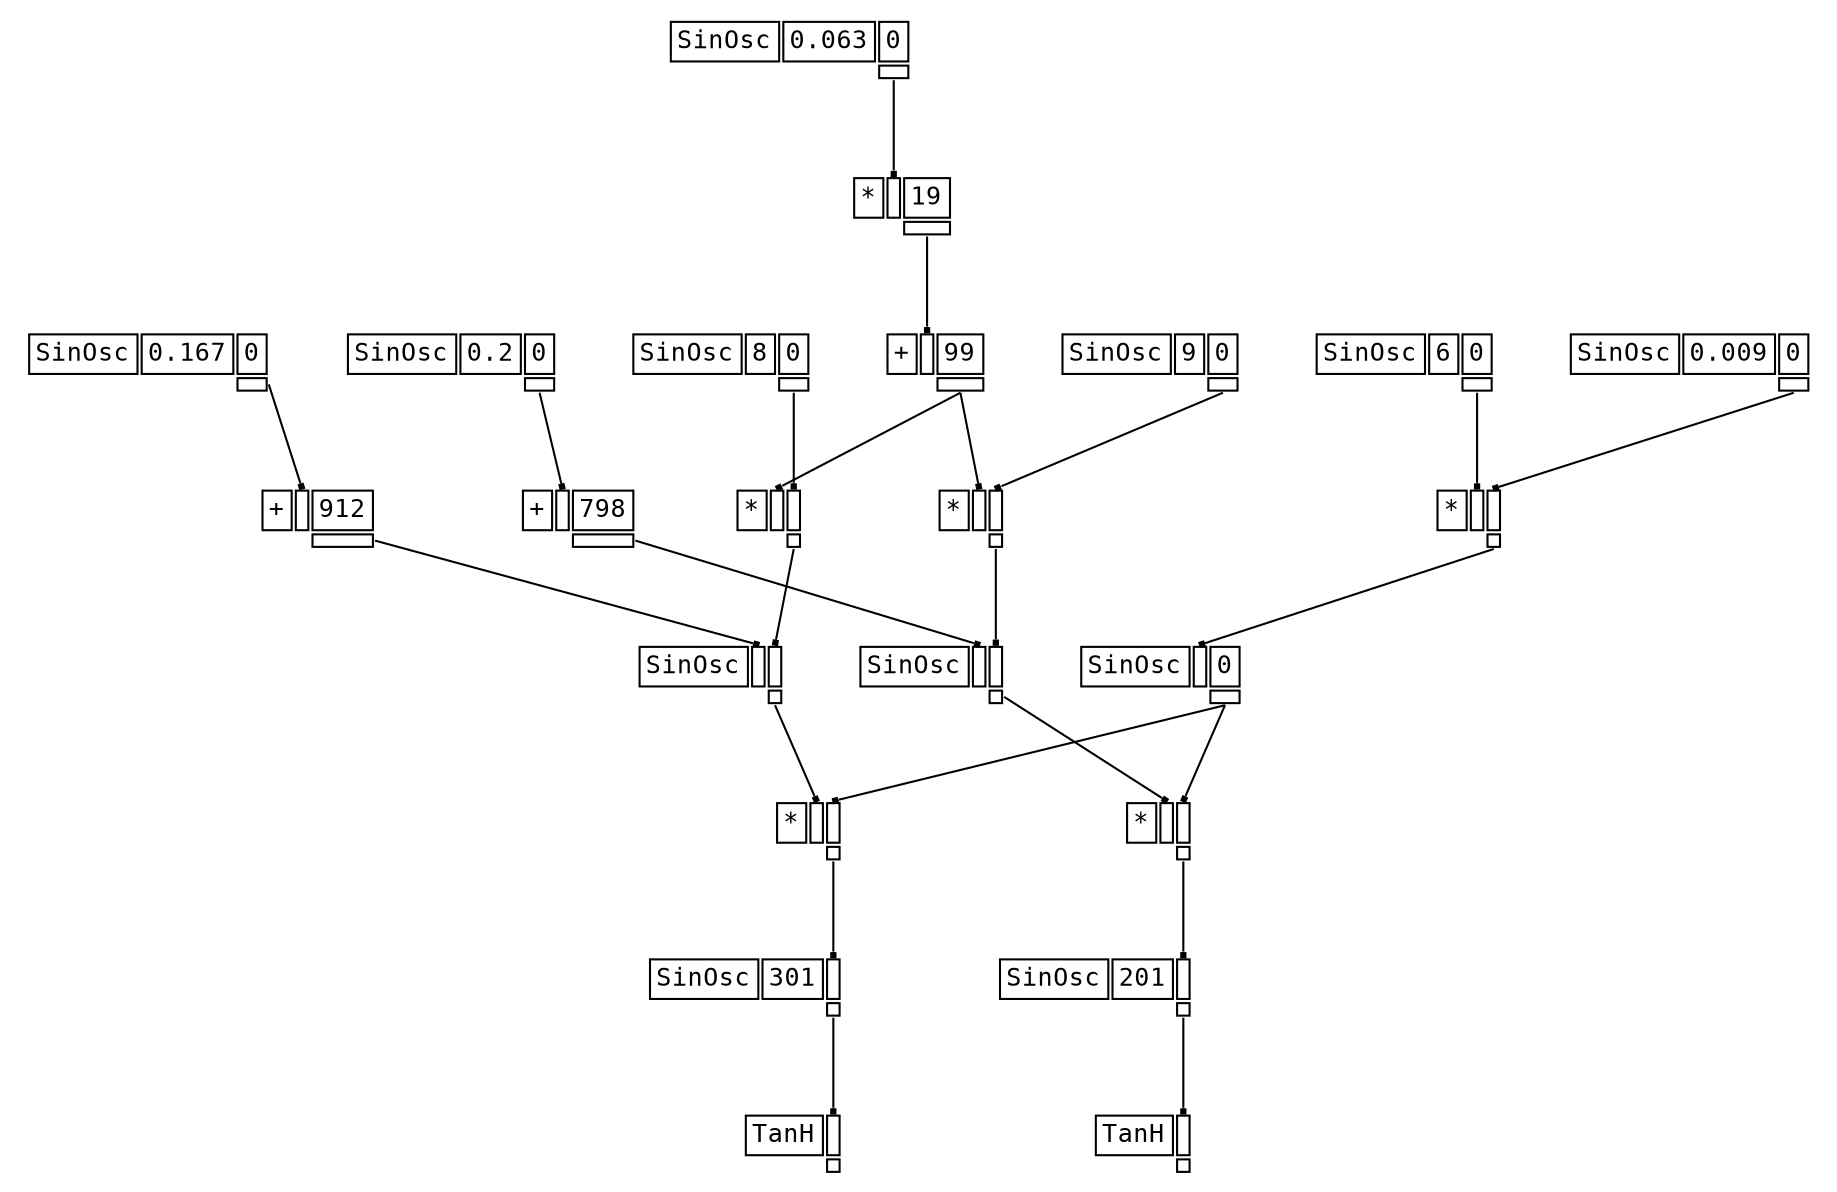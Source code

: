 digraph Anonymous {
graph [splines=false];
node [fontsize=12,fontname="Courier"];
edge [arrowhead=box,arrowsize=0.25];
u_3[shape="plaintext",color="black",label=<<TABLE BORDER="0" CELLBORDER="1"><TR><TD>SinOsc</TD><TD ID="u_3:K_0">0.167</TD><TD ID="u_3:K_1">0</TD></TR><TR><TD BORDER="0"></TD><TD BORDER="0"></TD><TD PORT="o_0" ID="u_3:o_0"></TD></TR></TABLE>>];
u_5[shape="plaintext",color="black",label=<<TABLE BORDER="0" CELLBORDER="1"><TR><TD>+</TD><TD PORT="i_0" ID="u_5:i_0"></TD><TD ID="u_5:K_1">912</TD></TR><TR><TD BORDER="0"></TD><TD BORDER="0"></TD><TD PORT="o_0" ID="u_5:o_0"></TD></TR></TABLE>>];
u_7[shape="plaintext",color="black",label=<<TABLE BORDER="0" CELLBORDER="1"><TR><TD>SinOsc</TD><TD ID="u_7:K_0">0.063</TD><TD ID="u_7:K_1">0</TD></TR><TR><TD BORDER="0"></TD><TD BORDER="0"></TD><TD PORT="o_0" ID="u_7:o_0"></TD></TR></TABLE>>];
u_9[shape="plaintext",color="black",label=<<TABLE BORDER="0" CELLBORDER="1"><TR><TD>*</TD><TD PORT="i_0" ID="u_9:i_0"></TD><TD ID="u_9:K_1">19</TD></TR><TR><TD BORDER="0"></TD><TD BORDER="0"></TD><TD PORT="o_0" ID="u_9:o_0"></TD></TR></TABLE>>];
u_11[shape="plaintext",color="black",label=<<TABLE BORDER="0" CELLBORDER="1"><TR><TD>+</TD><TD PORT="i_0" ID="u_11:i_0"></TD><TD ID="u_11:K_1">99</TD></TR><TR><TD BORDER="0"></TD><TD BORDER="0"></TD><TD PORT="o_0" ID="u_11:o_0"></TD></TR></TABLE>>];
u_13[shape="plaintext",color="black",label=<<TABLE BORDER="0" CELLBORDER="1"><TR><TD>SinOsc</TD><TD ID="u_13:K_0">8</TD><TD ID="u_13:K_1">0</TD></TR><TR><TD BORDER="0"></TD><TD BORDER="0"></TD><TD PORT="o_0" ID="u_13:o_0"></TD></TR></TABLE>>];
u_14[shape="plaintext",color="black",label=<<TABLE BORDER="0" CELLBORDER="1"><TR><TD>*</TD><TD PORT="i_0" ID="u_14:i_0"></TD><TD PORT="i_1" ID="u_14:i_1"></TD></TR><TR><TD BORDER="0"></TD><TD BORDER="0"></TD><TD PORT="o_0" ID="u_14:o_0"></TD></TR></TABLE>>];
u_15[shape="plaintext",color="black",label=<<TABLE BORDER="0" CELLBORDER="1"><TR><TD>SinOsc</TD><TD PORT="i_0" ID="u_15:i_0"></TD><TD PORT="i_1" ID="u_15:i_1"></TD></TR><TR><TD BORDER="0"></TD><TD BORDER="0"></TD><TD PORT="o_0" ID="u_15:o_0"></TD></TR></TABLE>>];
u_17[shape="plaintext",color="black",label=<<TABLE BORDER="0" CELLBORDER="1"><TR><TD>SinOsc</TD><TD ID="u_17:K_0">6</TD><TD ID="u_17:K_1">0</TD></TR><TR><TD BORDER="0"></TD><TD BORDER="0"></TD><TD PORT="o_0" ID="u_17:o_0"></TD></TR></TABLE>>];
u_19[shape="plaintext",color="black",label=<<TABLE BORDER="0" CELLBORDER="1"><TR><TD>SinOsc</TD><TD ID="u_19:K_0">0.009</TD><TD ID="u_19:K_1">0</TD></TR><TR><TD BORDER="0"></TD><TD BORDER="0"></TD><TD PORT="o_0" ID="u_19:o_0"></TD></TR></TABLE>>];
u_20[shape="plaintext",color="black",label=<<TABLE BORDER="0" CELLBORDER="1"><TR><TD>*</TD><TD PORT="i_0" ID="u_20:i_0"></TD><TD PORT="i_1" ID="u_20:i_1"></TD></TR><TR><TD BORDER="0"></TD><TD BORDER="0"></TD><TD PORT="o_0" ID="u_20:o_0"></TD></TR></TABLE>>];
u_21[shape="plaintext",color="black",label=<<TABLE BORDER="0" CELLBORDER="1"><TR><TD>SinOsc</TD><TD PORT="i_0" ID="u_21:i_0"></TD><TD ID="u_21:K_1">0</TD></TR><TR><TD BORDER="0"></TD><TD BORDER="0"></TD><TD PORT="o_0" ID="u_21:o_0"></TD></TR></TABLE>>];
u_22[shape="plaintext",color="black",label=<<TABLE BORDER="0" CELLBORDER="1"><TR><TD>*</TD><TD PORT="i_0" ID="u_22:i_0"></TD><TD PORT="i_1" ID="u_22:i_1"></TD></TR><TR><TD BORDER="0"></TD><TD BORDER="0"></TD><TD PORT="o_0" ID="u_22:o_0"></TD></TR></TABLE>>];
u_23[shape="plaintext",color="black",label=<<TABLE BORDER="0" CELLBORDER="1"><TR><TD>SinOsc</TD><TD ID="u_23:K_0">301</TD><TD PORT="i_1" ID="u_23:i_1"></TD></TR><TR><TD BORDER="0"></TD><TD BORDER="0"></TD><TD PORT="o_0" ID="u_23:o_0"></TD></TR></TABLE>>];
u_24[shape="plaintext",color="black",label=<<TABLE BORDER="0" CELLBORDER="1"><TR><TD>TanH</TD><TD PORT="i_0" ID="u_24:i_0"></TD></TR><TR><TD BORDER="0"></TD><TD PORT="o_0" ID="u_24:o_0"></TD></TR></TABLE>>];
u_27[shape="plaintext",color="black",label=<<TABLE BORDER="0" CELLBORDER="1"><TR><TD>SinOsc</TD><TD ID="u_27:K_0">0.2</TD><TD ID="u_27:K_1">0</TD></TR><TR><TD BORDER="0"></TD><TD BORDER="0"></TD><TD PORT="o_0" ID="u_27:o_0"></TD></TR></TABLE>>];
u_29[shape="plaintext",color="black",label=<<TABLE BORDER="0" CELLBORDER="1"><TR><TD>+</TD><TD PORT="i_0" ID="u_29:i_0"></TD><TD ID="u_29:K_1">798</TD></TR><TR><TD BORDER="0"></TD><TD BORDER="0"></TD><TD PORT="o_0" ID="u_29:o_0"></TD></TR></TABLE>>];
u_31[shape="plaintext",color="black",label=<<TABLE BORDER="0" CELLBORDER="1"><TR><TD>SinOsc</TD><TD ID="u_31:K_0">9</TD><TD ID="u_31:K_1">0</TD></TR><TR><TD BORDER="0"></TD><TD BORDER="0"></TD><TD PORT="o_0" ID="u_31:o_0"></TD></TR></TABLE>>];
u_32[shape="plaintext",color="black",label=<<TABLE BORDER="0" CELLBORDER="1"><TR><TD>*</TD><TD PORT="i_0" ID="u_32:i_0"></TD><TD PORT="i_1" ID="u_32:i_1"></TD></TR><TR><TD BORDER="0"></TD><TD BORDER="0"></TD><TD PORT="o_0" ID="u_32:o_0"></TD></TR></TABLE>>];
u_33[shape="plaintext",color="black",label=<<TABLE BORDER="0" CELLBORDER="1"><TR><TD>SinOsc</TD><TD PORT="i_0" ID="u_33:i_0"></TD><TD PORT="i_1" ID="u_33:i_1"></TD></TR><TR><TD BORDER="0"></TD><TD BORDER="0"></TD><TD PORT="o_0" ID="u_33:o_0"></TD></TR></TABLE>>];
u_34[shape="plaintext",color="black",label=<<TABLE BORDER="0" CELLBORDER="1"><TR><TD>*</TD><TD PORT="i_0" ID="u_34:i_0"></TD><TD PORT="i_1" ID="u_34:i_1"></TD></TR><TR><TD BORDER="0"></TD><TD BORDER="0"></TD><TD PORT="o_0" ID="u_34:o_0"></TD></TR></TABLE>>];
u_35[shape="plaintext",color="black",label=<<TABLE BORDER="0" CELLBORDER="1"><TR><TD>SinOsc</TD><TD ID="u_35:K_0">201</TD><TD PORT="i_1" ID="u_35:i_1"></TD></TR><TR><TD BORDER="0"></TD><TD BORDER="0"></TD><TD PORT="o_0" ID="u_35:o_0"></TD></TR></TABLE>>];
u_36[shape="plaintext",color="black",label=<<TABLE BORDER="0" CELLBORDER="1"><TR><TD>TanH</TD><TD PORT="i_0" ID="u_36:i_0"></TD></TR><TR><TD BORDER="0"></TD><TD PORT="o_0" ID="u_36:o_0"></TD></TR></TABLE>>];
u_3:o_0 -> u_5:i_0;
u_7:o_0 -> u_9:i_0;
u_9:o_0 -> u_11:i_0;
u_11:o_0 -> u_14:i_0;
u_13:o_0 -> u_14:i_1;
u_5:o_0 -> u_15:i_0;
u_14:o_0 -> u_15:i_1;
u_17:o_0 -> u_20:i_0;
u_19:o_0 -> u_20:i_1;
u_20:o_0 -> u_21:i_0;
u_15:o_0 -> u_22:i_0;
u_21:o_0 -> u_22:i_1;
u_22:o_0 -> u_23:i_1;
u_23:o_0 -> u_24:i_0;
u_27:o_0 -> u_29:i_0;
u_11:o_0 -> u_32:i_0;
u_31:o_0 -> u_32:i_1;
u_29:o_0 -> u_33:i_0;
u_32:o_0 -> u_33:i_1;
u_33:o_0 -> u_34:i_0;
u_21:o_0 -> u_34:i_1;
u_34:o_0 -> u_35:i_1;
u_35:o_0 -> u_36:i_0;
}
